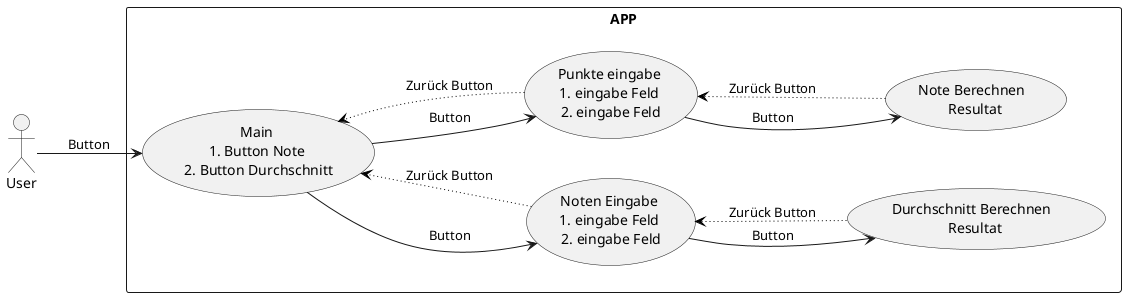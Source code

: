 @startuml
left to right direction
actor "User" as user
rectangle APP {
  usecase "Main \n1. Button Note \n2. Button Durchschnitt" as UC1
  usecase "Noten Eingabe \n1. eingabe Feld \n2. eingabe Feld" as UC2
  usecase "Punkte eingabe \n1. eingabe Feld \n2. eingabe Feld" as UC3
  usecase "Durchschnitt Berechnen \n Resultat" as UC4
  usecase "Note Berechnen \n Resultat" as UC5
  
}
user --> UC1 : Button 
UC1 --> UC2 : Button
UC1 --> UC3 : Button
UC2 --> UC4 : Button
UC3 --> UC5 : Button
UC2 --> (UC1) #Black;line.dotted;text:black   : Zurück Button
UC4 --> (UC2) #Black;line.dotted;text:black   : Zurück Button
UC3 --> (UC1) #Black;line.dotted;text:black   : Zurück Button
UC5 --> (UC3) #Black;line.dotted;text:black   : Zurück Button
@enduml
